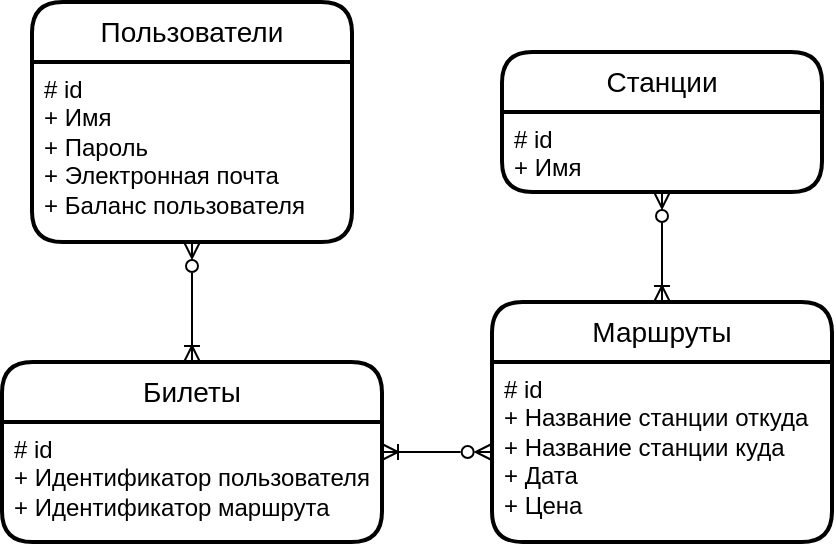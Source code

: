 <mxfile version="21.4.0" type="device">
  <diagram name="Страница 1" id="IB78WyWkT8wojsQqFQ42">
    <mxGraphModel dx="1791" dy="745" grid="0" gridSize="10" guides="1" tooltips="1" connect="1" arrows="1" fold="1" page="1" pageScale="1" pageWidth="827" pageHeight="1169" math="0" shadow="0">
      <root>
        <mxCell id="0" />
        <mxCell id="1" parent="0" />
        <mxCell id="7gAWgCazmwPMILkJhMNL-6" value="Пользователи" style="swimlane;childLayout=stackLayout;horizontal=1;startSize=30;horizontalStack=0;rounded=1;fontSize=14;fontStyle=0;strokeWidth=2;resizeParent=0;resizeLast=1;shadow=0;dashed=0;align=center;arcSize=17;whiteSpace=wrap;html=1;" vertex="1" parent="1">
          <mxGeometry x="335" y="130" width="160" height="120" as="geometry" />
        </mxCell>
        <mxCell id="7gAWgCazmwPMILkJhMNL-7" value="# id&lt;br&gt;+ Имя&lt;br&gt;+ Пароль&lt;br&gt;+ Электронная почта&lt;br&gt;+ Баланс пользователя" style="align=left;strokeColor=none;fillColor=none;spacingLeft=4;fontSize=12;verticalAlign=top;resizable=0;rotatable=0;part=1;html=1;" vertex="1" parent="7gAWgCazmwPMILkJhMNL-6">
          <mxGeometry y="30" width="160" height="90" as="geometry" />
        </mxCell>
        <mxCell id="7gAWgCazmwPMILkJhMNL-11" value="Станции" style="swimlane;childLayout=stackLayout;horizontal=1;startSize=30;horizontalStack=0;rounded=1;fontSize=14;fontStyle=0;strokeWidth=2;resizeParent=0;resizeLast=1;shadow=0;dashed=0;align=center;arcSize=17;whiteSpace=wrap;html=1;" vertex="1" parent="1">
          <mxGeometry x="570" y="155" width="160" height="70" as="geometry" />
        </mxCell>
        <mxCell id="7gAWgCazmwPMILkJhMNL-12" value="# id&lt;br&gt;+ Имя" style="align=left;strokeColor=none;fillColor=none;spacingLeft=4;fontSize=12;verticalAlign=top;resizable=0;rotatable=0;part=1;html=1;" vertex="1" parent="7gAWgCazmwPMILkJhMNL-11">
          <mxGeometry y="30" width="160" height="40" as="geometry" />
        </mxCell>
        <mxCell id="7gAWgCazmwPMILkJhMNL-18" value="" style="edgeStyle=orthogonalEdgeStyle;rounded=0;orthogonalLoop=1;jettySize=auto;html=1;startArrow=ERoneToMany;startFill=0;endArrow=ERzeroToMany;endFill=0;" edge="1" parent="1" source="7gAWgCazmwPMILkJhMNL-13" target="7gAWgCazmwPMILkJhMNL-7">
          <mxGeometry relative="1" as="geometry" />
        </mxCell>
        <mxCell id="7gAWgCazmwPMILkJhMNL-13" value="Билеты" style="swimlane;childLayout=stackLayout;horizontal=1;startSize=30;horizontalStack=0;rounded=1;fontSize=14;fontStyle=0;strokeWidth=2;resizeParent=0;resizeLast=1;shadow=0;dashed=0;align=center;arcSize=17;whiteSpace=wrap;html=1;" vertex="1" parent="1">
          <mxGeometry x="320" y="310" width="190" height="90" as="geometry" />
        </mxCell>
        <mxCell id="7gAWgCazmwPMILkJhMNL-14" value="# id&lt;br&gt;+ Идентификатор пользователя&lt;br&gt;+ Идентификатор маршрута" style="align=left;strokeColor=none;fillColor=none;spacingLeft=4;fontSize=12;verticalAlign=top;resizable=0;rotatable=0;part=1;html=1;" vertex="1" parent="7gAWgCazmwPMILkJhMNL-13">
          <mxGeometry y="30" width="190" height="60" as="geometry" />
        </mxCell>
        <mxCell id="7gAWgCazmwPMILkJhMNL-15" value="Маршруты" style="swimlane;childLayout=stackLayout;horizontal=1;startSize=30;horizontalStack=0;rounded=1;fontSize=14;fontStyle=0;strokeWidth=2;resizeParent=0;resizeLast=1;shadow=0;dashed=0;align=center;arcSize=17;whiteSpace=wrap;html=1;" vertex="1" parent="1">
          <mxGeometry x="565" y="280" width="170" height="120" as="geometry" />
        </mxCell>
        <mxCell id="7gAWgCazmwPMILkJhMNL-16" value="# id&lt;br&gt;+ Название станции откуда&lt;br&gt;+ Название станции куда&lt;br&gt;+ Дата&lt;br&gt;+ Цена&lt;br&gt;" style="text;html=1;align=left;verticalAlign=top;resizable=0;points=[];autosize=1;strokeColor=none;fillColor=none;spacingLeft=4;" vertex="1" parent="7gAWgCazmwPMILkJhMNL-15">
          <mxGeometry y="30" width="170" height="90" as="geometry" />
        </mxCell>
        <mxCell id="7gAWgCazmwPMILkJhMNL-19" value="" style="edgeStyle=orthogonalEdgeStyle;rounded=0;orthogonalLoop=1;jettySize=auto;html=1;entryX=-0.001;entryY=0.5;entryDx=0;entryDy=0;startArrow=ERoneToMany;startFill=0;endArrow=ERzeroToMany;endFill=0;entryPerimeter=0;exitX=1;exitY=0.25;exitDx=0;exitDy=0;" edge="1" parent="1" source="7gAWgCazmwPMILkJhMNL-14" target="7gAWgCazmwPMILkJhMNL-16">
          <mxGeometry relative="1" as="geometry" />
        </mxCell>
        <mxCell id="7gAWgCazmwPMILkJhMNL-20" value="" style="edgeStyle=orthogonalEdgeStyle;rounded=0;orthogonalLoop=1;jettySize=auto;html=1;startArrow=ERoneToMany;startFill=0;endArrow=ERzeroToMany;endFill=0;exitX=0.5;exitY=0;exitDx=0;exitDy=0;" edge="1" parent="1" source="7gAWgCazmwPMILkJhMNL-15" target="7gAWgCazmwPMILkJhMNL-12">
          <mxGeometry relative="1" as="geometry" />
        </mxCell>
      </root>
    </mxGraphModel>
  </diagram>
</mxfile>
